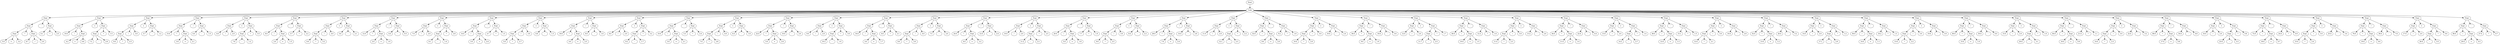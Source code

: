 digraph AST {
  "134272664852544" [label="Start"];
  "134272664852544" -> "134272664854368";
  "134272664854368" [label="Code"];
  "134272664854368" -> "134272664850528";
  "134272664854368" -> "134272664852256";
  "134272664854368" -> "134272664926240";
  "134272664854368" -> "134272664918752";
  "134272664854368" -> "134272665880416";
  "134272664854368" -> "134272665890448";
  "134272664854368" -> "134272665881568";
  "134272664854368" -> "134272666012208";
  "134272664854368" -> "134272666016576";
  "134272664854368" -> "134272666024640";
  "134272664854368" -> "134272666461680";
  "134272664854368" -> "134272666454000";
  "134272664854368" -> "134272665957136";
  "134272664854368" -> "134272665950896";
  "134272664854368" -> "134272664419632";
  "134272664854368" -> "134272664412768";
  "134272664854368" -> "134272664406096";
  "134272664854368" -> "134272666400896";
  "134272664854368" -> "134272666393984";
  "134272664854368" -> "134272666388032";
  "134272664854368" -> "134272665860320";
  "134272664854368" -> "134272665857200";
  "134272664854368" -> "134272665852544";
  "134272664854368" -> "134272665848752";
  "134272664854368" -> "134272664812848";
  "134272664854368" -> "134272664810064";
  "134272664854368" -> "134272664805216";
  "134272664854368" -> "134272666402384";
  "134272664854368" -> "134272666393600";
  "134272664854368" -> "134272665945520";
  "134272664854368" -> "134272665959776";
  "134272664854368" -> "134272665893088";
  "134272664854368" -> "134272666460336";
  "134272664854368" -> "134272666466528";
  "134272664854368" -> "134272664849664";
  "134272664854368" -> "134272664855280";
  "134272664854368" -> "134272664404224";
  "134272664854368" -> "134272664415744";
  "134272664854368" -> "134272664860848";
  "134272664854368" -> "134272664860512";
  "134272664854368" -> "134272664859072";
  "134272664854368" -> "134272664847936";
  "134272664854368" -> "134272664410656";
  "134272664854368" -> "134272664414832";
  "134272664854368" -> "134272664419392";
  "134272664854368" -> "134272664416032";
  "134272664854368" -> "134272666456448";
  "134272664854368" -> "134272666463936";
  "134272664854368" -> "134272666458176";
  "134272664854368" -> "134272666463072";
  "134272664850528" [label="Expr"];
  "134272664850528" -> "134272664859216";
  "134272664850528" -> "134272664851920";
  "134272664850528" -> "134272664854224";
  "134272664859216" [label="Expr"];
  "134272664859216" -> "134272664848176";
  "134272664859216" -> "134272664848368";
  "134272664859216" -> "134272664858208";
  "134272664848176" [label="Expr"];
  "134272664848176" -> "134272664848128";
  "134272664848176" -> "134272664849568";
  "134272664848176" -> "134272664854320";
  "134272664848128" [label="5.0"];
  "134272664849568" [label="+"];
  "134272664854320" [label="3.2"];
  "134272664848368" [label="*"];
  "134272664858208" [label="Expr"];
  "134272664858208" -> "134272664852208";
  "134272664858208" -> "134272664857440";
  "134272664858208" -> "134272664855616";
  "134272664852208" [label="8.7"];
  "134272664857440" [label="/"];
  "134272664855616" [label="2.0"];
  "134272664851920" [label="-"];
  "134272664854224" [label="Expr"];
  "134272664854224" -> "134272664853072";
  "134272664854224" -> "134272664850720";
  "134272664854224" -> "134272664853360";
  "134272664853072" [label="6.1"];
  "134272664850720" [label="*"];
  "134272664853360" [label="2.5"];
  "134272664852256" [label="Expr"];
  "134272664852256" -> "134272664855472";
  "134272664852256" -> "134272664848608";
  "134272664852256" -> "134272664856960";
  "134272664855472" [label="Expr"];
  "134272664855472" -> "134272664856864";
  "134272664855472" -> "134272664854512";
  "134272664855472" -> "134272664848944";
  "134272664856864" [label="10.0"];
  "134272664854512" [label="/"];
  "134272664848944" [label="Expr"];
  "134272664848944" -> "134272664921488";
  "134272664848944" -> "134272664846544";
  "134272664848944" -> "134272664924560";
  "134272664921488" [label="4.2"];
  "134272664846544" [label="+"];
  "134272664924560" [label="0.8"];
  "134272664848608" [label="+"];
  "134272664856960" [label="Expr"];
  "134272664856960" -> "134272664923264";
  "134272664856960" -> "134272664926336";
  "134272664856960" -> "134272664926960";
  "134272664923264" [label="Expr"];
  "134272664923264" -> "134272664927776";
  "134272664923264" -> "134272664916736";
  "134272664923264" -> "134272664924320";
  "134272664927776" [label="7.3"];
  "134272664916736" [label="-"];
  "134272664924320" [label="2.6"];
  "134272664926336" [label="*"];
  "134272664926960" [label="1.5"];
  "134272664926240" [label="Expr"];
  "134272664926240" -> "134272664923072";
  "134272664926240" -> "134272664921344";
  "134272664926240" -> "134272664919040";
  "134272664923072" [label="Expr"];
  "134272664923072" -> "134272664922304";
  "134272664923072" -> "134272664922352";
  "134272664923072" -> "134272664919664";
  "134272664922304" [label="Expr"];
  "134272664922304" -> "134272664920624";
  "134272664922304" -> "134272664920336";
  "134272664922304" -> "134272664919568";
  "134272664920624" [label="9.0"];
  "134272664920336" [label="*"];
  "134272664919568" [label="2.5"];
  "134272664922352" [label="/"];
  "134272664919664" [label="3.0"];
  "134272664921344" [label="+"];
  "134272664919040" [label="Expr"];
  "134272664919040" -> "134272664917840";
  "134272664919040" -> "134272664917552";
  "134272664919040" -> "134272664917360";
  "134272664917840" [label="5.7"];
  "134272664917552" [label="-"];
  "134272664917360" [label="1.2"];
  "134272664918752" [label="Expr"];
  "134272664918752" -> "134272664916400";
  "134272664918752" -> "134272664916064";
  "134272664918752" -> "134272664911936";
  "134272664916400" [label="Expr"];
  "134272664916400" -> "134272664914816";
  "134272664916400" -> "134272664915296";
  "134272664916400" -> "134272664913664";
  "134272664914816" [label="15.0"];
  "134272664915296" [label="*"];
  "134272664913664" [label="Expr"];
  "134272664913664" -> "134272664912560";
  "134272664913664" -> "134272664912656";
  "134272664913664" -> "134272665885600";
  "134272664912560" [label="3.0"];
  "134272664912656" [label="+"];
  "134272665885600" [label="2.1"];
  "134272664916064" [label="/"];
  "134272664911936" [label="Expr"];
  "134272664911936" -> "134272665894144";
  "134272664911936" -> "134272665894576";
  "134272664911936" -> "134272665893328";
  "134272665894144" [label="6.0"];
  "134272665894576" [label="-"];
  "134272665893328" [label="1.5"];
  "134272665880416" [label="Expr"];
  "134272665880416" -> "134272665892848";
  "134272665880416" -> "134272665892704";
  "134272665880416" -> "134272665891696";
  "134272665892848" [label="Expr"];
  "134272665892848" -> "134272665882480";
  "134272665892848" -> "134272665891648";
  "134272665892848" -> "134272665889680";
  "134272665882480" [label="4.0"];
  "134272665891648" [label="/"];
  "134272665889680" [label="2.0"];
  "134272665892704" [label="+"];
  "134272665891696" [label="Expr"];
  "134272665891696" -> "134272665888960";
  "134272665891696" -> "134272665888864";
  "134272665891696" -> "134272665886032";
  "134272665888960" [label="Expr"];
  "134272665888960" -> "134272665887952";
  "134272665888960" -> "134272665888336";
  "134272665888960" -> "134272665887520";
  "134272665887952" [label="7.8"];
  "134272665888336" [label="-"];
  "134272665887520" [label="1.2"];
  "134272665888864" [label="*"];
  "134272665886032" [label="3.5"];
  "134272665890448" [label="Expr"];
  "134272665890448" -> "134272665886272";
  "134272665890448" -> "134272665886464";
  "134272665890448" -> "134272665882816";
  "134272665886272" [label="Expr"];
  "134272665886272" -> "134272665884688";
  "134272665886272" -> "134272665884880";
  "134272665886272" -> "134272665884352";
  "134272665884688" [label="8.0"];
  "134272665884880" [label="/"];
  "134272665884352" [label="Expr"];
  "134272665884352" -> "134272665883152";
  "134272665884352" -> "134272665883392";
  "134272665884352" -> "134272665881808";
  "134272665883152" [label="2.0"];
  "134272665883392" [label="+"];
  "134272665881808" [label="1.5"];
  "134272665886464" [label="-"];
  "134272665882816" [label="Expr"];
  "134272665882816" -> "134272665881232";
  "134272665882816" -> "134272665880704";
  "134272665882816" -> "134272665879888";
  "134272665881232" [label="3.7"];
  "134272665880704" [label="*"];
  "134272665879888" [label="2.2"];
  "134272665881568" [label="Expr"];
  "134272665881568" -> "134272666025696";
  "134272665881568" -> "134272666025216";
  "134272665881568" -> "134272666023536";
  "134272666025696" [label="Expr"];
  "134272666025696" -> "134272666025648";
  "134272666025696" -> "134272666025312";
  "134272666025696" -> "134272666023248";
  "134272666025648" [label="Expr"];
  "134272666025648" -> "134272666017632";
  "134272666025648" -> "134272666012688";
  "134272666025648" -> "134272666021808";
  "134272666017632" [label="6.0"];
  "134272666012688" [label="*"];
  "134272666021808" [label="3.2"];
  "134272666025312" [label="/"];
  "134272666023248" [label="4.0"];
  "134272666025216" [label="+"];
  "134272666023536" [label="Expr"];
  "134272666023536" -> "134272666021856";
  "134272666023536" -> "134272666021952";
  "134272666023536" -> "134272666013840";
  "134272666021856" [label="5.6"];
  "134272666021952" [label="-"];
  "134272666013840" [label="2.1"];
  "134272666012208" [label="Expr"];
  "134272666012208" -> "134272666015808";
  "134272666012208" -> "134272666016912";
  "134272666012208" -> "134272666024352";
  "134272666015808" [label="Expr"];
  "134272666015808" -> "134272666023008";
  "134272666015808" -> "134272666012640";
  "134272666015808" -> "134272666018592";
  "134272666023008" [label="12.0"];
  "134272666012640" [label="*"];
  "134272666018592" [label="Expr"];
  "134272666018592" -> "134272666013072";
  "134272666018592" -> "134272666011440";
  "134272666018592" -> "134272666012304";
  "134272666013072" [label="2.0"];
  "134272666011440" [label="+"];
  "134272666012304" [label="1.9"];
  "134272666016912" [label="/"];
  "134272666024352" [label="Expr"];
  "134272666024352" -> "134272666015664";
  "134272666024352" -> "134272666015856";
  "134272666024352" -> "134272666013888";
  "134272666015664" [label="4.0"];
  "134272666015856" [label="-"];
  "134272666013888" [label="0.5"];
  "134272666016576" [label="Expr"];
  "134272666016576" -> "134272666011104";
  "134272666016576" -> "134272666022960";
  "134272666016576" -> "134272666013024";
  "134272666011104" [label="Expr"];
  "134272666011104" -> "134272666023152";
  "134272666011104" -> "134272666011008";
  "134272666011104" -> "134272666023776";
  "134272666023152" [label="7.0"];
  "134272666011008" [label="/"];
  "134272666023776" [label="2.0"];
  "134272666022960" [label="+"];
  "134272666013024" [label="Expr"];
  "134272666013024" -> "134272666020032";
  "134272666013024" -> "134272666468160";
  "134272666013024" -> "134272666466480";
  "134272666020032" [label="Expr"];
  "134272666020032" -> "134272666467872";
  "134272666020032" -> "134272666452512";
  "134272666020032" -> "134272666466960";
  "134272666467872" [label="8.1"];
  "134272666452512" [label="-"];
  "134272666466960" [label="1.4"];
  "134272666468160" [label="*"];
  "134272666466480" [label="2.8"];
  "134272666024640" [label="Expr"];
  "134272666024640" -> "134272666465280";
  "134272666024640" -> "134272666465760";
  "134272666024640" -> "134272666461872";
  "134272666465280" [label="Expr"];
  "134272666465280" -> "134272666464656";
  "134272666465280" -> "134272666465520";
  "134272666465280" -> "134272666463840";
  "134272666464656" [label="14.0"];
  "134272666465520" [label="/"];
  "134272666463840" [label="Expr"];
  "134272666463840" -> "134272666462064";
  "134272666463840" -> "134272666462592";
  "134272666463840" -> "134272666461824";
  "134272666462064" [label="3.0"];
  "134272666462592" [label="+"];
  "134272666461824" [label="2.4"];
  "134272666465760" [label="-"];
  "134272666461872" [label="Expr"];
  "134272666461872" -> "134272666459904";
  "134272666461872" -> "134272666459424";
  "134272666461872" -> "134272666459472";
  "134272666459904" [label="4.7"];
  "134272666459424" [label="*"];
  "134272666459472" [label="1.5"];
  "134272666461680" [label="Expr"];
  "134272666461680" -> "134272666459184";
  "134272666461680" -> "134272666458320";
  "134272666461680" -> "134272666453568";
  "134272666459184" [label="Expr"];
  "134272666459184" -> "134272666457600";
  "134272666459184" -> "134272666457312";
  "134272666459184" -> "134272666454768";
  "134272666457600" [label="Expr"];
  "134272666457600" -> "134272666456592";
  "134272666457600" -> "134272666456880";
  "134272666457600" -> "134272666456256";
  "134272666456592" [label="5.0"];
  "134272666456880" [label="*"];
  "134272666456256" [label="2.7"];
  "134272666457312" [label="/"];
  "134272666454768" [label="3.0"];
  "134272666458320" [label="+"];
  "134272666453568" [label="Expr"];
  "134272666453568" -> "134272666453424";
  "134272666453568" -> "134272666453808";
  "134272666453568" -> "134272666452368";
  "134272666453424" [label="6.8"];
  "134272666453808" [label="-"];
  "134272666452368" [label="1.3"];
  "134272666454000" [label="Expr"];
  "134272666454000" -> "134272666452224";
  "134272666454000" -> "134272665960160";
  "134272666454000" -> "134272665957616";
  "134272666452224" [label="Expr"];
  "134272666452224" -> "134272665959392";
  "134272666452224" -> "134272665960016";
  "134272666452224" -> "134272665959200";
  "134272665959392" [label="18.0"];
  "134272665960016" [label="*"];
  "134272665959200" [label="Expr"];
  "134272665959200" -> "134272665957904";
  "134272665959200" -> "134272665958528";
  "134272665959200" -> "134272665958000";
  "134272665957904" [label="4.0"];
  "134272665958528" [label="+"];
  "134272665958000" [label="2.5"];
  "134272665960160" [label="/"];
  "134272665957616" [label="Expr"];
  "134272665957616" -> "134272665955840";
  "134272665957616" -> "134272665955888";
  "134272665957616" -> "134272665954832";
  "134272665955840" [label="8.0"];
  "134272665955888" [label="-"];
  "134272665954832" [label="1.6"];
  "134272665957136" [label="Expr"];
  "134272665957136" -> "134272665954304";
  "134272665957136" -> "134272665954352";
  "134272665957136" -> "134272665953776";
  "134272665954304" [label="Expr"];
  "134272665954304" -> "134272665952912";
  "134272665954304" -> "134272665952960";
  "134272665954304" -> "134272665951184";
  "134272665952912" [label="8.0"];
  "134272665952960" [label="/"];
  "134272665951184" [label="2.0"];
  "134272665954352" [label="+"];
  "134272665953776" [label="Expr"];
  "134272665953776" -> "134272665950512";
  "134272665953776" -> "134272665949600";
  "134272665953776" -> "134272665947392";
  "134272665950512" [label="Expr"];
  "134272665950512" -> "134272665949360";
  "134272665950512" -> "134272665950224";
  "134272665950512" -> "134272665948400";
  "134272665949360" [label="9.2"];
  "134272665950224" [label="-"];
  "134272665948400" [label="1.7"];
  "134272665949600" [label="*"];
  "134272665947392" [label="3.2"];
  "134272665950896" [label="Expr"];
  "134272665950896" -> "134272665948160";
  "134272665950896" -> "134272665946720";
  "134272665950896" -> "134272664418528";
  "134272665948160" [label="Expr"];
  "134272665948160" -> "134272665946000";
  "134272665948160" -> "134272665946624";
  "134272665948160" -> "134272665944992";
  "134272665946000" [label="10.0"];
  "134272665946624" [label="/"];
  "134272665944992" [label="Expr"];
  "134272665944992" -> "134272665944224";
  "134272665944992" -> "134272665944656";
  "134272665944992" -> "134272664418816";
  "134272665944224" [label="3.0"];
  "134272665944656" [label="+"];
  "134272664418816" [label="2.1"];
  "134272665946720" [label="-"];
  "134272664418528" [label="Expr"];
  "134272664418528" -> "134272664418768";
  "134272664418528" -> "134272664419200";
  "134272664418528" -> "134272664417808";
  "134272664418768" [label="5.3"];
  "134272664419200" [label="*"];
  "134272664417808" [label="2.4"];
  "134272664419632" [label="Expr"];
  "134272664419632" -> "134272664417472";
  "134272664419632" -> "134272664417328";
  "134272664419632" -> "134272664413536";
  "134272664417472" [label="Expr"];
  "134272664417472" -> "134272664416560";
  "134272664417472" -> "134272664416512";
  "134272664417472" -> "134272664413632";
  "134272664416560" [label="Expr"];
  "134272664416560" -> "134272664415648";
  "134272664416560" -> "134272664415024";
  "134272664416560" -> "134272664414352";
  "134272664415648" [label="7.0"];
  "134272664415024" [label="*"];
  "134272664414352" [label="2.8"];
  "134272664416512" [label="/"];
  "134272664413632" [label="4.0"];
  "134272664417328" [label="+"];
  "134272664413536" [label="Expr"];
  "134272664413536" -> "134272664412000";
  "134272664413536" -> "134272664412576";
  "134272664413536" -> "134272664411568";
  "134272664412000" [label="6.4"];
  "134272664412576" [label="-"];
  "134272664411568" [label="1.8"];
  "134272664412768" [label="Expr"];
  "134272664412768" -> "134272664410944";
  "134272664412768" -> "134272664408688";
  "134272664412768" -> "134272664406864";
  "134272664410944" [label="Expr"];
  "134272664410944" -> "134272664409120";
  "134272664410944" -> "134272664409552";
  "134272664410944" -> "134272664408448";
  "134272664409120" [label="22.0"];
  "134272664409552" [label="*"];
  "134272664408448" [label="Expr"];
  "134272664408448" -> "134272664406624";
  "134272664408448" -> "134272664407248";
  "134272664408448" -> "134272664406240";
  "134272664406624" [label="5.0"];
  "134272664407248" [label="+"];
  "134272664406240" [label="2.6"];
  "134272664408688" [label="/"];
  "134272664406864" [label="Expr"];
  "134272664406864" -> "134272664405136";
  "134272664406864" -> "134272664405088";
  "134272664406864" -> "134272666392832";
  "134272664405136" [label="10.0"];
  "134272664405088" [label="-"];
  "134272666392832" [label="2.0"];
  "134272664406096" [label="Expr"];
  "134272664406096" -> "134272666392304";
  "134272664406096" -> "134272666391536";
  "134272664406096" -> "134272666402480";
  "134272666392304" [label="Expr"];
  "134272666392304" -> "134272666401712";
  "134272666392304" -> "134272666401952";
  "134272666392304" -> "134272666400944";
  "134272666401712" [label="9.0"];
  "134272666401952" [label="/"];
  "134272666400944" [label="2.0"];
  "134272666391536" [label="+"];
  "134272666402480" [label="Expr"];
  "134272666402480" -> "134272666400512";
  "134272666402480" -> "134272666400272";
  "134272666402480" -> "134272666398160";
  "134272666400512" [label="Expr"];
  "134272666400512" -> "134272666399648";
  "134272666400512" -> "134272666399696";
  "134272666400512" -> "134272666398256";
  "134272666399648" [label="10.3"];
  "134272666399696" [label="-"];
  "134272666398256" [label="1.9"];
  "134272666400272" [label="*"];
  "134272666398160" [label="3.0"];
  "134272666400896" [label="Expr"];
  "134272666400896" -> "134272666396912";
  "134272666400896" -> "134272666396384";
  "134272666400896" -> "134272666393648";
  "134272666396912" [label="Expr"];
  "134272666396912" -> "134272666396336";
  "134272666396912" -> "134272666395712";
  "134272666396912" -> "134272666395376";
  "134272666396336" [label="16.0"];
  "134272666395712" [label="/"];
  "134272666395376" [label="Expr"];
  "134272666395376" -> "134272666393312";
  "134272666395376" -> "134272666394512";
  "134272666395376" -> "134272666393936";
  "134272666393312" [label="4.0"];
  "134272666394512" [label="+"];
  "134272666393936" [label="1.7"];
  "134272666396384" [label="-"];
  "134272666393648" [label="Expr"];
  "134272666393648" -> "134272666392064";
  "134272666393648" -> "134272666392208";
  "134272666393648" -> "134272666390912";
  "134272666392064" [label="6.6"];
  "134272666392208" [label="*"];
  "134272666390912" [label="2.1"];
  "134272666393984" [label="Expr"];
  "134272666393984" -> "134272666390432";
  "134272666393984" -> "134272666390240";
  "134272666393984" -> "134272666388224";
  "134272666390432" [label="Expr"];
  "134272666390432" -> "134272666390000";
  "134272666390432" -> "134272666389952";
  "134272666390432" -> "134272666388128";
  "134272666390000" [label="Expr"];
  "134272666390000" -> "134272666389088";
  "134272666390000" -> "134272666388560";
  "134272666390000" -> "134272666388752";
  "134272666389088" [label="8.0"];
  "134272666388560" [label="*"];
  "134272666388752" [label="3.0"];
  "134272666389952" [label="/"];
  "134272666388128" [label="4.0"];
  "134272666390240" [label="+"];
  "134272666388224" [label="Expr"];
  "134272666388224" -> "134272666387360";
  "134272666388224" -> "134272666387744";
  "134272666388224" -> "134272666386928";
  "134272666387360" [label="7.5"];
  "134272666387744" [label="-"];
  "134272666386928" [label="2.0"];
  "134272666388032" [label="Expr"];
  "134272666388032" -> "134272666387024";
  "134272666388032" -> "134272666386736";
  "134272666388032" -> "134272665860704";
  "134272666387024" [label="Expr"];
  "134272666387024" -> "134272665862000";
  "134272666387024" -> "134272665862096";
  "134272666387024" -> "134272665861424";
  "134272665862000" [label="24.0"];
  "134272665862096" [label="*"];
  "134272665861424" [label="Expr"];
  "134272665861424" -> "134272665861472";
  "134272665861424" -> "134272665861088";
  "134272665861424" -> "134272665860560";
  "134272665861472" [label="6.0"];
  "134272665861088" [label="+"];
  "134272665860560" [label="2.2"];
  "134272666386736" [label="/"];
  "134272665860704" [label="Expr"];
  "134272665860704" -> "134272665859648";
  "134272665860704" -> "134272665859744";
  "134272665860704" -> "134272665859168";
  "134272665859648" [label="12.0"];
  "134272665859744" [label="-"];
  "134272665859168" [label="2.4"];
  "134272665860320" [label="Expr"];
  "134272665860320" -> "134272665858880";
  "134272665860320" -> "134272665859456";
  "134272665860320" -> "134272665858112";
  "134272665858880" [label="Expr"];
  "134272665858880" -> "134272665858160";
  "134272665858880" -> "134272665857920";
  "134272665858880" -> "134272665858256";
  "134272665858160" [label="10.0"];
  "134272665857920" [label="/"];
  "134272665858256" [label="2.0"];
  "134272665859456" [label="+"];
  "134272665858112" [label="Expr"];
  "134272665858112" -> "134272665856720";
  "134272665858112" -> "134272665855904";
  "134272665858112" -> "134272665855040";
  "134272665856720" [label="Expr"];
  "134272665856720" -> "134272665856096";
  "134272665856720" -> "134272665856192";
  "134272665856720" -> "134272665855376";
  "134272665856096" [label="11.2"];
  "134272665856192" [label="-"];
  "134272665855376" [label="2.1"];
  "134272665855904" [label="*"];
  "134272665855040" [label="2.5"];
  "134272665857200" [label="Expr"];
  "134272665857200" -> "134272665855088";
  "134272665857200" -> "134272665854704";
  "134272665857200" -> "134272665852928";
  "134272665855088" [label="Expr"];
  "134272665855088" -> "134272665854272";
  "134272665855088" -> "134272665854416";
  "134272665855088" -> "134272665853840";
  "134272665854272" [label="20.0"];
  "134272665854416" [label="/"];
  "134272665853840" [label="Expr"];
  "134272665853840" -> "134272665853888";
  "134272665853840" -> "134272665853504";
  "134272665853840" -> "134272665852784";
  "134272665853888" [label="5.0"];
  "134272665853504" [label="+"];
  "134272665852784" [label="1.8"];
  "134272665854704" [label="-"];
  "134272665852928" [label="Expr"];
  "134272665852928" -> "134272665851776";
  "134272665852928" -> "134272665851968";
  "134272665852928" -> "134272665851344";
  "134272665851776" [label="7.7"];
  "134272665851968" [label="*"];
  "134272665851344" [label="1.9"];
  "134272665852544" [label="Expr"];
  "134272665852544" -> "134272665850816";
  "134272665852544" -> "134272665850864";
  "134272665852544" -> "134272665848656";
  "134272665850816" [label="Expr"];
  "134272665850816" -> "134272665850144";
  "134272665850816" -> "134272665850240";
  "134272665850816" -> "134272665848848";
  "134272665850144" [label="Expr"];
  "134272665850144" -> "134272665850192";
  "134272665850144" -> "134272665849808";
  "134272665850144" -> "134272665848944";
  "134272665850192" [label="9.0"];
  "134272665849808" [label="*"];
  "134272665848944" [label="2.5"];
  "134272665850240" [label="/"];
  "134272665848848" [label="3.0"];
  "134272665850864" [label="+"];
  "134272665848656" [label="Expr"];
  "134272665848656" -> "134272665847888";
  "134272665848656" -> "134272665848032";
  "134272665848656" -> "134272665848128";
  "134272665847888" [label="8.4"];
  "134272665848032" [label="-"];
  "134272665848128" [label="2.2"];
  "134272665848752" [label="Expr"];
  "134272665848752" -> "134272665847168";
  "134272665848752" -> "134272665846880";
  "134272665848752" -> "134272664813232";
  "134272665847168" [label="Expr"];
  "134272665847168" -> "134272665847216";
  "134272665847168" -> "134272665846832";
  "134272665847168" -> "134272665846304";
  "134272665847216" [label="28.0"];
  "134272665846832" [label="*"];
  "134272665846304" [label="Expr"];
  "134272665846304" -> "134272664813520";
  "134272665846304" -> "134272665845968";
  "134272665846304" -> "134272664813088";
  "134272664813520" [label="7.0"];
  "134272665845968" [label="+"];
  "134272664813088" [label="2.4"];
  "134272665846880" [label="/"];
  "134272664813232" [label="Expr"];
  "134272664813232" -> "134272664812128";
  "134272664813232" -> "134272664812272";
  "134272664813232" -> "134272664811792";
  "134272664812128" [label="14.0"];
  "134272664812272" [label="-"];
  "134272664811792" [label="2.8"];
  "134272664812848" [label="Expr"];
  "134272664812848" -> "134272664811456";
  "134272664812848" -> "134272664811552";
  "134272664812848" -> "134272664810928";
  "134272664811456" [label="Expr"];
  "134272664811456" -> "134272664810832";
  "134272664811456" -> "134272664810976";
  "134272664811456" -> "134272664810352";
  "134272664810832" [label="11.0"];
  "134272664810976" [label="/"];
  "134272664810352" [label="2.0"];
  "134272664811552" [label="+"];
  "134272664810928" [label="Expr"];
  "134272664810928" -> "134272664809584";
  "134272664810928" -> "134272664808768";
  "134272664810928" -> "134272664808000";
  "134272664809584" [label="Expr"];
  "134272664809584" -> "134272664808960";
  "134272664809584" -> "134272664809056";
  "134272664809584" -> "134272664808288";
  "134272664808960" [label="12.1"];
  "134272664809056" [label="-"];
  "134272664808288" [label="2.3"];
  "134272664808768" [label="*"];
  "134272664808000" [label="2.2"];
  "134272664810064" [label="Expr"];
  "134272664810064" -> "134272664807856";
  "134272664810064" -> "134272664807328";
  "134272664810064" -> "134272664805600";
  "134272664807856" [label="Expr"];
  "134272664807856" -> "134272664807232";
  "134272664807856" -> "134272664807376";
  "134272664807856" -> "134272664806656";
  "134272664807232" [label="32.0"];
  "134272664807376" [label="/"];
  "134272664806656" [label="Expr"];
  "134272664806656" -> "134272664806080";
  "134272664806656" -> "134272664806224";
  "134272664806656" -> "134272664805456";
  "134272664806080" [label="8.0"];
  "134272664806224" [label="+"];
  "134272664805456" [label="2.0"];
  "134272664807328" [label="-"];
  "134272664805600" [label="Expr"];
  "134272664805600" -> "134272664804688";
  "134272664805600" -> "134272664804880";
  "134272664805600" -> "134272664804112";
  "134272664804688" [label="9.2"];
  "134272664804880" [label="*"];
  "134272664804112" [label="1.8"];
  "134272664805216" [label="Expr"];
  "134272664805216" -> "134272664803872";
  "134272664805216" -> "134272664804448";
  "134272664805216" -> "134272664801088";
  "134272664803872" [label="Expr"];
  "134272664803872" -> "134272664803392";
  "134272664803872" -> "134272664803488";
  "134272664803872" -> "134272664801664";
  "134272664803392" [label="Expr"];
  "134272664803392" -> "134272664802528";
  "134272664803392" -> "134272664802864";
  "134272664803392" -> "134272664802144";
  "134272664802528" [label="10.0"];
  "134272664802864" [label="*"];
  "134272664802144" [label="2.0"];
  "134272664803488" [label="/"];
  "134272664801664" [label="3.0"];
  "134272664804448" [label="+"];
  "134272664801088" [label="Expr"];
  "134272664801088" -> "134272664800752";
  "134272664801088" -> "134272664800848";
  "134272664801088" -> "134272666401664";
  "134272664800752" [label="10.0"];
  "134272664800848" [label="-"];
  "134272666401664" [label="2.4"];
  "134272666402384" [label="Expr"];
  "134272666402384" -> "134272666400752";
  "134272666402384" -> "134272666399264";
  "134272666402384" -> "134272666394464";
  "134272666400752" [label="Expr"];
  "134272666400752" -> "134272666398496";
  "134272666400752" -> "134272666399072";
  "134272666400752" -> "134272666396816";
  "134272666398496" [label="36.0"];
  "134272666399072" [label="*"];
  "134272666396816" [label="Expr"];
  "134272666396816" -> "134272666394608";
  "134272666396816" -> "134272666395856";
  "134272666396816" -> "134272666397632";
  "134272666394608" [label="9.0"];
  "134272666395856" [label="+"];
  "134272666397632" [label="1.9"];
  "134272666399264" [label="/"];
  "134272666394464" [label="Expr"];
  "134272666394464" -> "134272666395760";
  "134272666394464" -> "134272666392256";
  "134272666394464" -> "134272665950128";
  "134272666395760" [label="18.0"];
  "134272666392256" [label="-"];
  "134272665950128" [label="3.6"];
  "134272666393600" [label="Expr"];
  "134272666393600" -> "134272665951808";
  "134272666393600" -> "134272665948496";
  "134272666393600" -> "134272665951616";
  "134272665951808" [label="Expr"];
  "134272665951808" -> "134272665952144";
  "134272665951808" -> "134272665947776";
  "134272665951808" -> "134272665947536";
  "134272665952144" [label="12.0"];
  "134272665947776" [label="/"];
  "134272665947536" [label="2.0"];
  "134272665948496" [label="+"];
  "134272665951616" [label="Expr"];
  "134272665951616" -> "134272665944944";
  "134272665951616" -> "134272665944800";
  "134272665951616" -> "134272665954496";
  "134272665944944" [label="Expr"];
  "134272665944944" -> "134272665957808";
  "134272665944944" -> "134272665958768";
  "134272665944944" -> "134272665956560";
  "134272665957808" [label="11.7"];
  "134272665958768" [label="-"];
  "134272665956560" [label="2.5"];
  "134272665944800" [label="*"];
  "134272665954496" [label="1.7"];
  "134272665945520" [label="Expr"];
  "134272665945520" -> "134272665954064";
  "134272665945520" -> "134272665953200";
  "134272665945520" -> "134272665954016";
  "134272665954064" [label="Expr"];
  "134272665954064" -> "134272665960208";
  "134272665954064" -> "134272665951472";
  "134272665954064" -> "134272665959296";
  "134272665960208" [label="40.0"];
  "134272665951472" [label="/"];
  "134272665959296" [label="Expr"];
  "134272665959296" -> "134272665958384";
  "134272665959296" -> "134272665958624";
  "134272665959296" -> "134272665944704";
  "134272665958384" [label="10.0"];
  "134272665958624" [label="+"];
  "134272665944704" [label="1.5"];
  "134272665953200" [label="-"];
  "134272665954016" [label="Expr"];
  "134272665954016" -> "134272665879168";
  "134272665954016" -> "134272665879648";
  "134272665954016" -> "134272665883920";
  "134272665879168" [label="12.3"];
  "134272665879648" [label="*"];
  "134272665883920" [label="1.6"];
  "134272665959776" [label="Expr"];
  "134272665959776" -> "134272665880560";
  "134272665959776" -> "134272665880512";
  "134272665959776" -> "134272665893712";
  "134272665880560" [label="Expr"];
  "134272665880560" -> "134272665878880";
  "134272665880560" -> "134272665883344";
  "134272665880560" -> "134272665893568";
  "134272665878880" [label="Expr"];
  "134272665878880" -> "134272665883584";
  "134272665878880" -> "134272665883200";
  "134272665878880" -> "134272665888000";
  "134272665883584" [label="11.0"];
  "134272665883200" [label="*"];
  "134272665888000" [label="2.3"];
  "134272665883344" [label="/"];
  "134272665893568" [label="3.0"];
  "134272665880512" [label="+"];
  "134272665893712" [label="Expr"];
  "134272665893712" -> "134272665891024";
  "134272665893712" -> "134272665889488";
  "134272665893712" -> "134272665887136";
  "134272665891024" [label="13.2"];
  "134272665889488" [label="-"];
  "134272665887136" [label="2.6"];
  "134272665893088" [label="Expr"];
  "134272665893088" -> "134272665887232";
  "134272665893088" -> "134272665886368";
  "134272665893088" -> "134272666460720";
  "134272665887232" [label="Expr"];
  "134272665887232" -> "134272665891264";
  "134272665887232" -> "134272665890688";
  "134272665887232" -> "134272665885072";
  "134272665891264" [label="44.0"];
  "134272665890688" [label="*"];
  "134272665885072" [label="Expr"];
  "134272665885072" -> "134272665891552";
  "134272665885072" -> "134272665886752";
  "134272665885072" -> "134272666460192";
  "134272665891552" [label="11.0"];
  "134272665886752" [label="+"];
  "134272666460192" [label="1.4"];
  "134272665886368" [label="/"];
  "134272666460720" [label="Expr"];
  "134272666460720" -> "134272666457264";
  "134272666460720" -> "134272666461584";
  "134272666460720" -> "134272666456016";
  "134272666457264" [label="22.0"];
  "134272666461584" [label="-"];
  "134272666456016" [label="4.4"];
  "134272666460336" [label="Expr"];
  "134272666460336" -> "134272666454336";
  "134272666460336" -> "134272666454288";
  "134272666460336" -> "134272666453328";
  "134272666454336" [label="Expr"];
  "134272666454336" -> "134272666452176";
  "134272666454336" -> "134272666452992";
  "134272666454336" -> "134272666467104";
  "134272666452176" [label="13.0"];
  "134272666452992" [label="/"];
  "134272666467104" [label="2.0"];
  "134272666454288" [label="+"];
  "134272666453328" [label="Expr"];
  "134272666453328" -> "134272666460768";
  "134272666453328" -> "134272666459280";
  "134272666453328" -> "134272666461920";
  "134272666460768" [label="Expr"];
  "134272666460768" -> "134272666466240";
  "134272666460768" -> "134272666457696";
  "134272666460768" -> "134272666464032";
  "134272666466240" [label="14.3"];
  "134272666457696" [label="-"];
  "134272666464032" [label="2.7"];
  "134272666459280" [label="*"];
  "134272666461920" [label="1.4"];
  "134272666466528" [label="Expr"];
  "134272666466528" -> "134272666459136";
  "134272666466528" -> "134272666462832";
  "134272666466528" -> "134272664846640";
  "134272666459136" [label="Expr"];
  "134272666459136" -> "134272666467632";
  "134272666459136" -> "134272666458752";
  "134272666459136" -> "134272666462640";
  "134272666467632" [label="48.0"];
  "134272666458752" [label="/"];
  "134272666462640" [label="Expr"];
  "134272666462640" -> "134272664848800";
  "134272666462640" -> "134272664848992";
  "134272666462640" -> "134272664850768";
  "134272664848800" [label="12.0"];
  "134272664848992" [label="+"];
  "134272664850768" [label="1.3"];
  "134272666462832" [label="-"];
  "134272664846640" [label="Expr"];
  "134272664846640" -> "134272664852976";
  "134272664846640" -> "134272664849856";
  "134272664846640" -> "134272664851392";
  "134272664852976" [label="15.1"];
  "134272664849856" [label="*"];
  "134272664851392" [label="1.5"];
  "134272664849664" [label="Expr"];
  "134272664849664" -> "134272664854656";
  "134272664849664" -> "134272664853216";
  "134272664849664" -> "134272664857200";
  "134272664854656" [label="Expr"];
  "134272664854656" -> "134272664859744";
  "134272664854656" -> "134272664859792";
  "134272664854656" -> "134272664855856";
  "134272664859744" [label="Expr"];
  "134272664859744" -> "134272664861424";
  "134272664859744" -> "134272664858736";
  "134272664859744" -> "134272664856768";
  "134272664861424" [label="12.0"];
  "134272664858736" [label="*"];
  "134272664856768" [label="2.1"];
  "134272664859792" [label="/"];
  "134272664855856" [label="3.0"];
  "134272664853216" [label="+"];
  "134272664857200" [label="Expr"];
  "134272664857200" -> "134272664854752";
  "134272664857200" -> "134272664862000";
  "134272664857200" -> "134272664855760";
  "134272664854752" [label="16.0"];
  "134272664862000" [label="-"];
  "134272664855760" [label="2.8"];
  "134272664855280" [label="Expr"];
  "134272664855280" -> "134272664861904";
  "134272664855280" -> "134272664409360";
  "134272664855280" -> "134272664404848";
  "134272664861904" [label="Expr"];
  "134272664861904" -> "134272664407920";
  "134272664861904" -> "134272664408544";
  "134272664861904" -> "134272664410608";
  "134272664407920" [label="52.0"];
  "134272664408544" [label="*"];
  "134272664410608" [label="Expr"];
  "134272664410608" -> "134272664410800";
  "134272664410608" -> "134272664406336";
  "134272664410608" -> "134272664406384";
  "134272664410800" [label="13.0"];
  "134272664406336" [label="+"];
  "134272664406384" [label="1.2"];
  "134272664409360" [label="/"];
  "134272664404848" [label="Expr"];
  "134272664404848" -> "134272664405424";
  "134272664404848" -> "134272664410320";
  "134272664404848" -> "134272664412384";
  "134272664405424" [label="26.0"];
  "134272664410320" [label="-"];
  "134272664412384" [label="5.2"];
  "134272664404224" [label="Expr"];
  "134272664404224" -> "134272664411856";
  "134272664404224" -> "134272664411328";
  "134272664404224" -> "134272664419248";
  "134272664411856" [label="Expr"];
  "134272664411856" -> "134272664418480";
  "134272664411856" -> "134272664419968";
  "134272664411856" -> "134272664417424";
  "134272664418480" [label="14.0"];
  "134272664419968" [label="/"];
  "134272664417424" [label="2.0"];
  "134272664411328" [label="+"];
  "134272664419248" [label="Expr"];
  "134272664419248" -> "134272664415360";
  "134272664419248" -> "134272664415504";
  "134272664419248" -> "134272664924944";
  "134272664415360" [label="Expr"];
  "134272664415360" -> "134272664413728";
  "134272664415360" -> "134272664416848";
  "134272664415360" -> "134272664925856";
  "134272664413728" [label="17.1"];
  "134272664416848" [label="-"];
  "134272664925856" [label="2.9"];
  "134272664415504" [label="*"];
  "134272664924944" [label="1.2"];
  "134272664415744" [label="Expr"];
  "134272664415744" -> "134272664921440";
  "134272664415744" -> "134272664925136";
  "134272664415744" -> "134272664919424";
  "134272664921440" [label="Expr"];
  "134272664921440" -> "134272664913232";
  "134272664921440" -> "134272664913760";
  "134272664921440" -> "134272664922736";
  "134272664913232" [label="56.0"];
  "134272664913760" [label="/"];
  "134272664922736" [label="Expr"];
  "134272664922736" -> "134272664920192";
  "134272664922736" -> "134272664920720";
  "134272664922736" -> "134272664918512";
  "134272664920192" [label="14.0"];
  "134272664920720" [label="+"];
  "134272664918512" [label="1.1"];
  "134272664925136" [label="-"];
  "134272664919424" [label="Expr"];
  "134272664919424" -> "134272664916496";
  "134272664919424" -> "134272664917072";
  "134272664919424" -> "134272664851680";
  "134272664916496" [label="18.2"];
  "134272664917072" [label="*"];
  "134272664851680" [label="1.3"];
  "134272664860848" [label="Expr"];
  "134272664860848" -> "134272664854896";
  "134272664860848" -> "134272664854032";
  "134272664860848" -> "134272664860608";
  "134272664854896" [label="Expr"];
  "134272664854896" -> "134272664858400";
  "134272664854896" -> "134272664857968";
  "134272664854896" -> "134272664860272";
  "134272664858400" [label="Expr"];
  "134272664858400" -> "134272664853840";
  "134272664858400" -> "134272664859552";
  "134272664858400" -> "134272664859360";
  "134272664853840" [label="13.0"];
  "134272664859552" [label="*"];
  "134272664859360" [label="2.2"];
  "134272664857968" [label="/"];
  "134272664860272" [label="3.0"];
  "134272664854032" [label="+"];
  "134272664860608" [label="Expr"];
  "134272664860608" -> "134272664852928";
  "134272664860608" -> "134272664852784";
  "134272664860608" -> "134272664854992";
  "134272664852928" [label="19.0"];
  "134272664852784" [label="-"];
  "134272664854992" [label="3.0"];
  "134272664860512" [label="Expr"];
  "134272664860512" -> "134272664855568";
  "134272664860512" -> "134272664856192";
  "134272664860512" -> "134272664857536";
  "134272664855568" [label="Expr"];
  "134272664855568" -> "134272664856912";
  "134272664855568" -> "134272664856288";
  "134272664855568" -> "134272664858112";
  "134272664856912" [label="60.0"];
  "134272664856288" [label="*"];
  "134272664858112" [label="Expr"];
  "134272664858112" -> "134272664846688";
  "134272664858112" -> "134272664846832";
  "134272664858112" -> "134272664858928";
  "134272664846688" [label="15.0"];
  "134272664846832" [label="+"];
  "134272664858928" [label="1.0"];
  "134272664856192" [label="/"];
  "134272664857536" [label="Expr"];
  "134272664857536" -> "134272664862192";
  "134272664857536" -> "134272664861760";
  "134272664857536" -> "134272664849376";
  "134272664862192" [label="30.0"];
  "134272664861760" [label="-"];
  "134272664849376" [label="6.0"];
  "134272664859072" [label="Expr"];
  "134272664859072" -> "134272664850912";
  "134272664859072" -> "134272664851008";
  "134272664859072" -> "134272664851632";
  "134272664850912" [label="Expr"];
  "134272664850912" -> "134272664853744";
  "134272664850912" -> "134272664852112";
  "134272664850912" -> "134272664847696";
  "134272664853744" [label="15.0"];
  "134272664852112" [label="/"];
  "134272664847696" [label="2.0"];
  "134272664851008" [label="+"];
  "134272664851632" [label="Expr"];
  "134272664851632" -> "134272664851728";
  "134272664851632" -> "134272664850960";
  "134272664851632" -> "134272664857872";
  "134272664851728" [label="Expr"];
  "134272664851728" -> "134272664848848";
  "134272664851728" -> "134272664848512";
  "134272664851728" -> "134272664849520";
  "134272664848848" [label="20.0"];
  "134272664848512" [label="-"];
  "134272664849520" [label="3.1"];
  "134272664850960" [label="*"];
  "134272664857872" [label="1.0"];
  "134272664847936" [label="Expr"];
  "134272664847936" -> "134272664861376";
  "134272664847936" -> "134272664851824";
  "134272664847936" -> "134272664412720";
  "134272664861376" [label="Expr"];
  "134272664861376" -> "134272664849232";
  "134272664861376" -> "134272664857488";
  "134272664861376" -> "134272664848464";
  "134272664849232" [label="64.0"];
  "134272664857488" [label="/"];
  "134272664848464" [label="Expr"];
  "134272664848464" -> "134272664419920";
  "134272664848464" -> "134272664419824";
  "134272664848464" -> "134272664419728";
  "134272664419920" [label="16.0"];
  "134272664419824" [label="+"];
  "134272664419728" [label="0.9"];
  "134272664851824" [label="-"];
  "134272664412720" [label="Expr"];
  "134272664412720" -> "134272664409168";
  "134272664412720" -> "134272664409312";
  "134272664412720" -> "134272664416944";
  "134272664409168" [label="21.0"];
  "134272664409312" [label="*"];
  "134272664416944" [label="1.1"];
  "134272664410656" [label="Expr"];
  "134272664410656" -> "134272664409504";
  "134272664410656" -> "134272664410032";
  "134272664410656" -> "134272664415072";
  "134272664409504" [label="Expr"];
  "134272664409504" -> "134272664416368";
  "134272664409504" -> "134272664416992";
  "134272664409504" -> "134272664414976";
  "134272664416368" [label="Expr"];
  "134272664416368" -> "134272664408208";
  "134272664416368" -> "134272664418288";
  "134272664416368" -> "134272664412912";
  "134272664408208" [label="14.0"];
  "134272664418288" [label="*"];
  "134272664412912" [label="2.3"];
  "134272664416992" [label="/"];
  "134272664414976" [label="3.0"];
  "134272664410032" [label="+"];
  "134272664415072" [label="Expr"];
  "134272664415072" -> "134272664409216";
  "134272664415072" -> "134272664408832";
  "134272664415072" -> "134272664412048";
  "134272664409216" [label="22.0"];
  "134272664408832" [label="-"];
  "134272664412048" [label="3.2"];
  "134272664414832" [label="Expr"];
  "134272664414832" -> "134272664412096";
  "134272664414832" -> "134272664412816";
  "134272664414832" -> "134272664418864";
  "134272664412096" [label="Expr"];
  "134272664412096" -> "134272664414304";
  "134272664412096" -> "134272664412288";
  "134272664412096" -> "134272664414016";
  "134272664414304" [label="68.0"];
  "134272664412288" [label="*"];
  "134272664414016" [label="Expr"];
  "134272664414016" -> "134272664418576";
  "134272664414016" -> "134272664418336";
  "134272664414016" -> "134272664415936";
  "134272664418576" [label="17.0"];
  "134272664418336" [label="+"];
  "134272664415936" [label="0.8"];
  "134272664412816" [label="/"];
  "134272664418864" [label="Expr"];
  "134272664418864" -> "134272664412864";
  "134272664418864" -> "134272664409072";
  "134272664418864" -> "134272664406576";
  "134272664412864" [label="34.0"];
  "134272664409072" [label="-"];
  "134272664406576" [label="6.8"];
  "134272664419392" [label="Expr"];
  "134272664419392" -> "134272664407056";
  "134272664419392" -> "134272664416176";
  "134272664419392" -> "134272664404320";
  "134272664407056" [label="Expr"];
  "134272664407056" -> "134272664405616";
  "134272664407056" -> "134272664412960";
  "134272664407056" -> "134272664404944";
  "134272664405616" [label="16.0"];
  "134272664412960" [label="/"];
  "134272664404944" [label="2.0"];
  "134272664416176" [label="+"];
  "134272664404320" [label="Expr"];
  "134272664404320" -> "134272664407392";
  "134272664404320" -> "134272664407728";
  "134272664404320" -> "134272664404704";
  "134272664407392" [label="Expr"];
  "134272664407392" -> "134272664405520";
  "134272664407392" -> "134272664404752";
  "134272664407392" -> "134272664404128";
  "134272664405520" [label="23.0"];
  "134272664404752" [label="-"];
  "134272664404128" [label="3.3"];
  "134272664407728" [label="*"];
  "134272664404704" [label="0.8"];
  "134272664416032" [label="Expr"];
  "134272664416032" -> "134272666468208";
  "134272664416032" -> "134272666466000";
  "134272664416032" -> "134272666455776";
  "134272666468208" [label="Expr"];
  "134272666468208" -> "134272666455680";
  "134272666468208" -> "134272666467296";
  "134272666468208" -> "134272666456064";
  "134272666455680" [label="72.0"];
  "134272666467296" [label="/"];
  "134272666456064" [label="Expr"];
  "134272666456064" -> "134272666465376";
  "134272666456064" -> "134272666465328";
  "134272666456064" -> "134272666456352";
  "134272666465376" [label="18.0"];
  "134272666465328" [label="+"];
  "134272666456352" [label="0.7"];
  "134272666466000" [label="-"];
  "134272666455776" [label="Expr"];
  "134272666455776" -> "134272666466096";
  "134272666455776" -> "134272666465424";
  "134272666455776" -> "134272666459328";
  "134272666466096" [label="24.0"];
  "134272666465424" [label="*"];
  "134272666459328" [label="0.9"];
  "134272666456448" [label="Expr"];
  "134272666456448" -> "134272666459760";
  "134272666456448" -> "134272666460096";
  "134272666456448" -> "134272666463648";
  "134272666459760" [label="Expr"];
  "134272666459760" -> "134272666459712";
  "134272666459760" -> "134272666460960";
  "134272666459760" -> "134272666463888";
  "134272666459712" [label="Expr"];
  "134272666459712" -> "134272666462256";
  "134272666459712" -> "134272666461632";
  "134272666459712" -> "134272666453856";
  "134272666462256" [label="15.0"];
  "134272666461632" [label="*"];
  "134272666453856" [label="2.4"];
  "134272666460960" [label="/"];
  "134272666463888" [label="3.0"];
  "134272666460096" [label="+"];
  "134272666463648" [label="Expr"];
  "134272666463648" -> "134272666457744";
  "134272666463648" -> "134272666457456";
  "134272666463648" -> "134272666452416";
  "134272666457744" [label="25.0"];
  "134272666457456" [label="-"];
  "134272666452416" [label="3.4"];
  "134272666463936" [label="Expr"];
  "134272666463936" -> "134272666452320";
  "134272666463936" -> "134272666453184";
  "134272666463936" -> "134272666457648";
  "134272666452320" [label="Expr"];
  "134272666452320" -> "134272666453952";
  "134272666452320" -> "134272666453712";
  "134272666452320" -> "134272666463360";
  "134272666453952" [label="76.0"];
  "134272666453712" [label="*"];
  "134272666463360" [label="Expr"];
  "134272666463360" -> "134272666467584";
  "134272666463360" -> "134272666464848";
  "134272666463360" -> "134272666454720";
  "134272666467584" [label="19.0"];
  "134272666464848" [label="+"];
  "134272666454720" [label="0.6"];
  "134272666453184" [label="/"];
  "134272666457648" [label="Expr"];
  "134272666457648" -> "134272666454960";
  "134272666457648" -> "134272666459856";
  "134272666457648" -> "134272666462160";
  "134272666454960" [label="38.0"];
  "134272666459856" [label="-"];
  "134272666462160" [label="7.6"];
  "134272666458176" [label="Expr"];
  "134272666458176" -> "134272666453664";
  "134272666458176" -> "134272666454672";
  "134272666458176" -> "134272666463696";
  "134272666453664" [label="Expr"];
  "134272666453664" -> "134272666457936";
  "134272666453664" -> "134272666454816";
  "134272666453664" -> "134272666454912";
  "134272666457936" [label="17.0"];
  "134272666454816" [label="/"];
  "134272666454912" [label="2.0"];
  "134272666454672" [label="+"];
  "134272666463696" [label="Expr"];
  "134272666463696" -> "134272666400368";
  "134272666463696" -> "134272666400464";
  "134272666463696" -> "134272666399744";
  "134272666400368" [label="Expr"];
  "134272666400368" -> "134272666398064";
  "134272666400368" -> "134272666398016";
  "134272666400368" -> "134272666399504";
  "134272666398064" [label="26.0"];
  "134272666398016" [label="-"];
  "134272666399504" [label="3.5"];
  "134272666400464" [label="*"];
  "134272666399744" [label="0.6"];
  "134272666463072" [label="Expr"];
  "134272666463072" -> "134272666400224";
  "134272666463072" -> "134272666397728";
  "134272666463072" -> "134272666398688";
  "134272666400224" [label="Expr"];
  "134272666400224" -> "134272666387120";
  "134272666400224" -> "134272666386880";
  "134272666400224" -> "134272666387648";
  "134272666387120" [label="80.0"];
  "134272666386880" [label="/"];
  "134272666387648" [label="Expr"];
  "134272666387648" -> "134272666397536";
  "134272666387648" -> "134272666388656";
  "134272666387648" -> "134272666400560";
  "134272666397536" [label="20.0"];
  "134272666388656" [label="+"];
  "134272666400560" [label="0.5"];
  "134272666397728" [label="-"];
  "134272666398688" [label="Expr"];
  "134272666398688" -> "134272666402144";
  "134272666398688" -> "134272666401904";
  "134272666398688" -> "134272666388704";
  "134272666402144" [label="27.0"];
  "134272666401904" [label="*"];
  "134272666388704" [label="0.7"];
}
